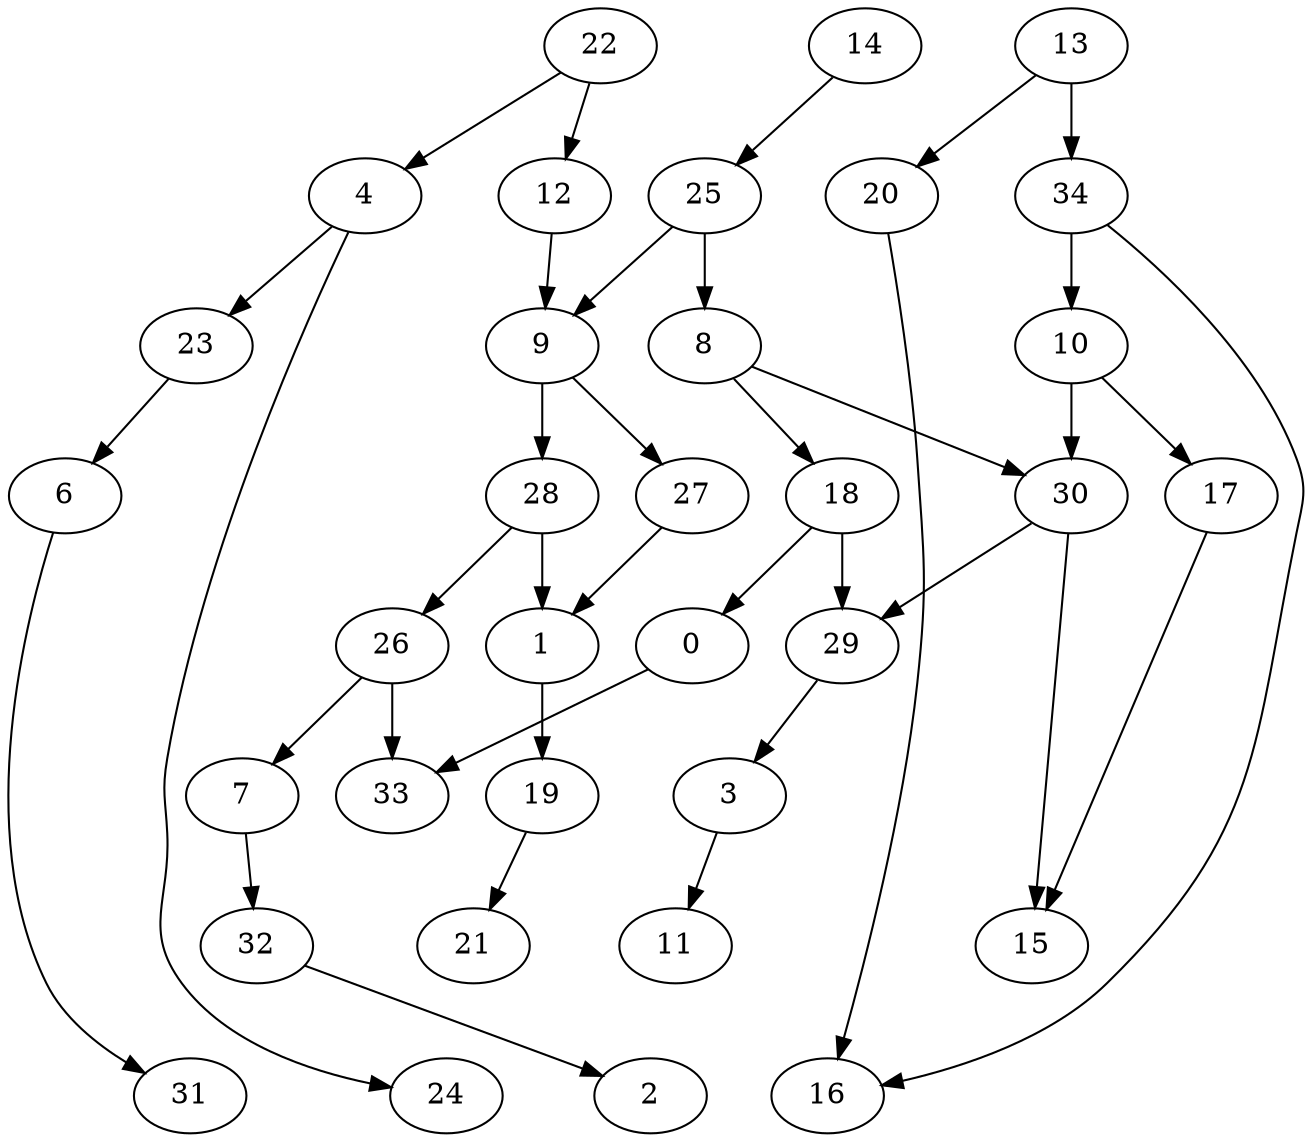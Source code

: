 digraph G {
    0;
    33;
    1;
    19;
    21;
    3;
    11;
    4;
    23;
    24;
    6;
    31;
    13;
    20;
    34;
    16;
    10;
    14;
    25;
    8;
    9;
    22;
    12;
    7;
    32;
    2;
    18;
    30;
    29;
    15;
    27;
    28;
    26;
    17;
    0 -> 33 [weight=0];
    1 -> 19 [weight=2];
    19 -> 21 [weight=0];
    3 -> 11 [weight=0];
    4 -> 23 [weight=0];
    4 -> 24 [weight=0];
    23 -> 6 [weight=0];
    6 -> 31 [weight=0];
    13 -> 20 [weight=0];
    13 -> 34 [weight=2];
    20 -> 16 [weight=0];
    34 -> 10 [weight=2];
    34 -> 16 [weight=0];
    10 -> 30 [weight=2];
    10 -> 17 [weight=0];
    14 -> 25 [weight=0];
    25 -> 8 [weight=1];
    25 -> 9 [weight=0];
    8 -> 18 [weight=0];
    8 -> 30 [weight=0];
    9 -> 27 [weight=0];
    9 -> 28 [weight=2];
    22 -> 4 [weight=0];
    22 -> 12 [weight=0];
    12 -> 9 [weight=0];
    7 -> 32 [weight=0];
    32 -> 2 [weight=0];
    18 -> 0 [weight=0];
    18 -> 29 [weight=2];
    30 -> 15 [weight=0];
    30 -> 29 [weight=0];
    29 -> 3 [weight=0];
    27 -> 1 [weight=0];
    28 -> 1 [weight=0];
    28 -> 26 [weight=0];
    26 -> 33 [weight=1];
    26 -> 7 [weight=0];
    17 -> 15 [weight=0];
}
